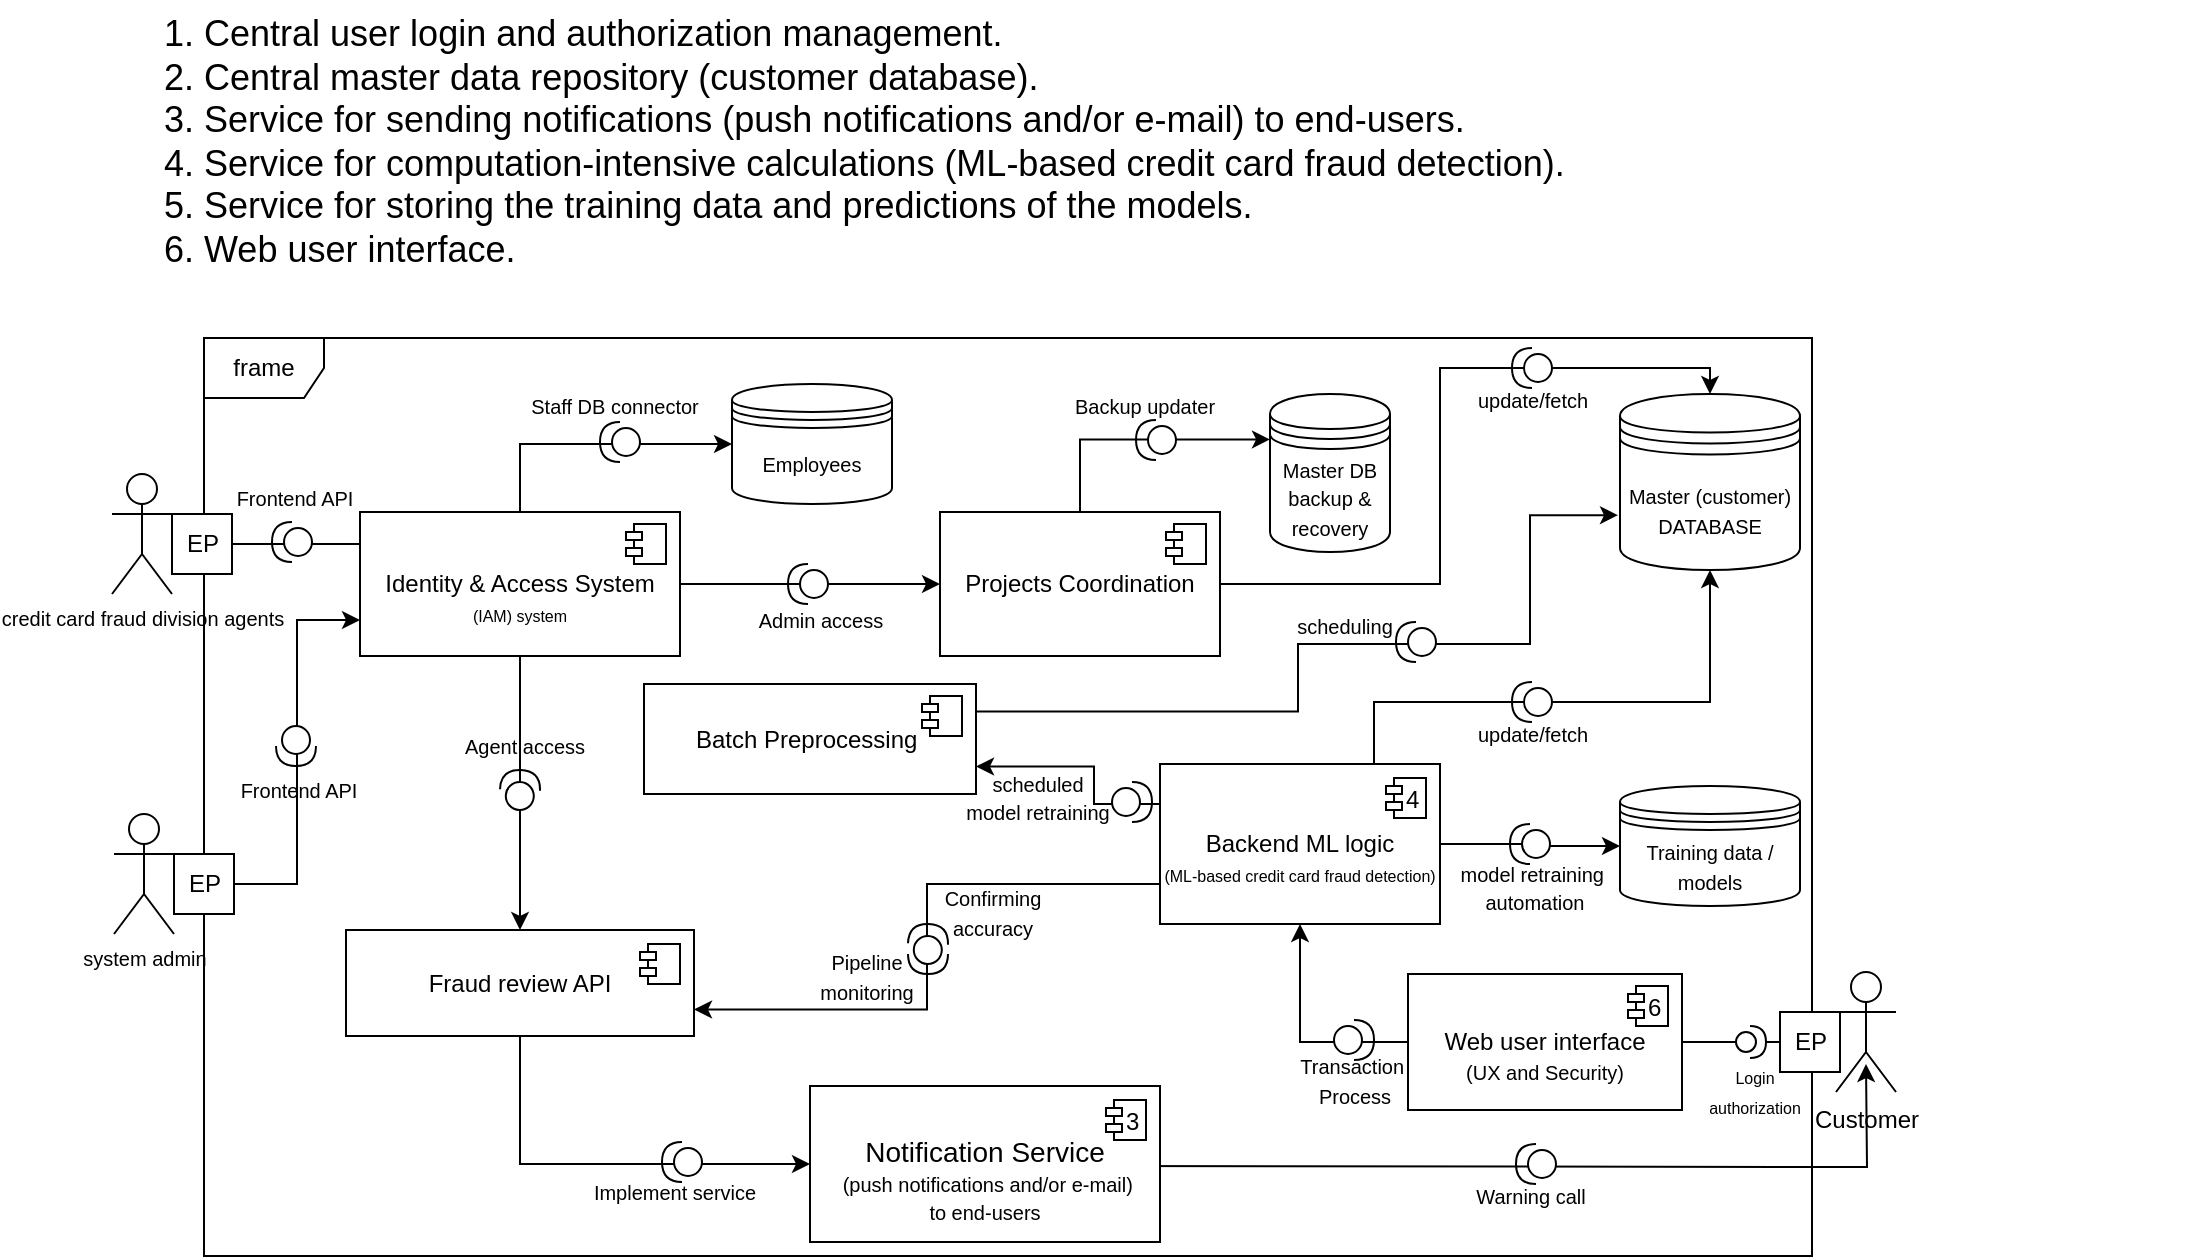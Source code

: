 <mxfile version="26.1.1">
  <diagram name="Page-1" id="Y1ZIsI3cRYYdyz1xf9G5">
    <mxGraphModel dx="897" dy="846" grid="0" gridSize="10" guides="1" tooltips="1" connect="1" arrows="1" fold="1" page="0" pageScale="1" pageWidth="1169" pageHeight="827" background="light-dark(#FFFFFF,#1A1A1A)" math="0" shadow="0">
      <root>
        <mxCell id="0" />
        <mxCell id="1" parent="0" />
        <mxCell id="VDTbSuDfrLie9FOIhOC3-1" value="&lt;p style=&quot;margin: 0px; font-variant-numeric: normal; font-variant-east-asian: normal; font-variant-alternates: normal; font-size-adjust: none; font-kerning: auto; font-optical-sizing: auto; font-feature-settings: normal; font-variation-settings: normal; font-variant-position: normal; font-variant-emoji: normal; font-stretch: normal; font-size: 10px; line-height: normal; text-align: start; text-wrap-mode: wrap;&quot; class=&quot;p1&quot;&gt;&lt;font style=&quot;color: light-dark(rgb(0, 0, 0), rgb(255, 255, 255));&quot;&gt;system admin&lt;/font&gt;&lt;/p&gt;" style="shape=umlActor;verticalLabelPosition=bottom;verticalAlign=top;html=1;outlineConnect=0;" parent="1" vertex="1">
          <mxGeometry x="187" y="245" width="30" height="60" as="geometry" />
        </mxCell>
        <mxCell id="VDTbSuDfrLie9FOIhOC3-10" value="&lt;font style=&quot;font-size: 18px;&quot;&gt;1. Central user login and authorization management.&lt;br&gt;2. Central master data repository (customer database).&lt;br&gt;3. Service for sending notifications (push notifications and/or e-mail) to end-users.&lt;br&gt;4. Service for computation-intensive calculations (ML-based credit card fraud detection).&lt;br&gt;5. Service for storing the training data and predictions of the models.&lt;br&gt;6. Web user interface.&lt;/font&gt;" style="text;whiteSpace=wrap;html=1;" parent="1" vertex="1">
          <mxGeometry x="210" y="-162" width="1020" height="110" as="geometry" />
        </mxCell>
        <mxCell id="VDTbSuDfrLie9FOIhOC3-19" value="frame" style="shape=umlFrame;whiteSpace=wrap;html=1;pointerEvents=0;" parent="1" vertex="1">
          <mxGeometry x="232" y="7" width="804" height="459" as="geometry" />
        </mxCell>
        <mxCell id="VDTbSuDfrLie9FOIhOC3-21" value="" style="endArrow=none;html=1;rounded=0;align=center;verticalAlign=top;endFill=0;labelBackgroundColor=none;endSize=2;" parent="1" edge="1">
          <mxGeometry relative="1" as="geometry">
            <Array as="points" />
            <mxPoint x="220" y="110" as="sourcePoint" />
            <mxPoint x="330" y="110" as="targetPoint" />
          </mxGeometry>
        </mxCell>
        <mxCell id="wgYkP6aBfoAraLJDTdBe-10" style="edgeStyle=orthogonalEdgeStyle;rounded=0;orthogonalLoop=1;jettySize=auto;html=1;entryX=0;entryY=0.75;entryDx=0;entryDy=0;" edge="1" parent="1" source="VDTbSuDfrLie9FOIhOC3-23" target="VDTbSuDfrLie9FOIhOC3-30">
          <mxGeometry relative="1" as="geometry" />
        </mxCell>
        <mxCell id="VDTbSuDfrLie9FOIhOC3-23" value="EP" style="html=1;rounded=0;" parent="1" vertex="1">
          <mxGeometry x="217" y="265" width="30" height="30" as="geometry" />
        </mxCell>
        <mxCell id="VDTbSuDfrLie9FOIhOC3-28" value="&lt;p style=&quot;margin: 0px; font-variant-numeric: normal; font-variant-east-asian: normal; font-variant-alternates: normal; font-size-adjust: none; font-kerning: auto; font-optical-sizing: auto; font-feature-settings: normal; font-variation-settings: normal; font-variant-position: normal; font-variant-emoji: normal; font-stretch: normal; font-size: 10px; line-height: normal; text-align: start; text-wrap-mode: wrap;&quot; class=&quot;p1&quot;&gt;&lt;font style=&quot;color: light-dark(rgb(0, 0, 0), rgb(255, 255, 255));&quot;&gt;credit card fraud division agents&lt;/font&gt;&lt;/p&gt;" style="shape=umlActor;verticalLabelPosition=bottom;verticalAlign=top;html=1;outlineConnect=0;" parent="1" vertex="1">
          <mxGeometry x="186" y="75" width="30" height="60" as="geometry" />
        </mxCell>
        <mxCell id="wgYkP6aBfoAraLJDTdBe-21" style="edgeStyle=orthogonalEdgeStyle;rounded=0;orthogonalLoop=1;jettySize=auto;html=1;entryX=0;entryY=0.5;entryDx=0;entryDy=0;exitX=0.5;exitY=0;exitDx=0;exitDy=0;" edge="1" parent="1" source="VDTbSuDfrLie9FOIhOC3-30" target="VDTbSuDfrLie9FOIhOC3-39">
          <mxGeometry relative="1" as="geometry" />
        </mxCell>
        <mxCell id="wgYkP6aBfoAraLJDTdBe-25" style="edgeStyle=orthogonalEdgeStyle;rounded=0;orthogonalLoop=1;jettySize=auto;html=1;entryX=0;entryY=0.5;entryDx=0;entryDy=0;" edge="1" parent="1" source="VDTbSuDfrLie9FOIhOC3-30" target="wgYkP6aBfoAraLJDTdBe-23">
          <mxGeometry relative="1" as="geometry" />
        </mxCell>
        <mxCell id="wgYkP6aBfoAraLJDTdBe-38" style="edgeStyle=orthogonalEdgeStyle;rounded=0;orthogonalLoop=1;jettySize=auto;html=1;" edge="1" parent="1" source="VDTbSuDfrLie9FOIhOC3-30" target="VDTbSuDfrLie9FOIhOC3-37">
          <mxGeometry relative="1" as="geometry" />
        </mxCell>
        <mxCell id="VDTbSuDfrLie9FOIhOC3-30" value="&lt;div&gt;&lt;font style=&quot;font-size: 12px;&quot;&gt;&lt;br&gt;&lt;/font&gt;&lt;/div&gt;&lt;font style=&quot;font-size: 12px;&quot;&gt;Identity &amp;amp; Access System&lt;br&gt;&lt;/font&gt;&lt;span style=&quot;font-size: 8px; background-color: transparent; color: light-dark(rgb(0, 0, 0), rgb(255, 255, 255));&quot;&gt;(IAM) system&lt;/span&gt;" style="html=1;dropTarget=0;whiteSpace=wrap;" parent="1" vertex="1">
          <mxGeometry x="310" y="94" width="160" height="72" as="geometry" />
        </mxCell>
        <mxCell id="VDTbSuDfrLie9FOIhOC3-31" value="" style="shape=module;jettyWidth=8;jettyHeight=4;" parent="VDTbSuDfrLie9FOIhOC3-30" vertex="1">
          <mxGeometry x="1" width="20" height="20" relative="1" as="geometry">
            <mxPoint x="-27" y="6" as="offset" />
          </mxGeometry>
        </mxCell>
        <mxCell id="wgYkP6aBfoAraLJDTdBe-110" style="edgeStyle=orthogonalEdgeStyle;rounded=0;orthogonalLoop=1;jettySize=auto;html=1;entryX=0;entryY=0.5;entryDx=0;entryDy=0;" edge="1" parent="1" source="VDTbSuDfrLie9FOIhOC3-37" target="VDTbSuDfrLie9FOIhOC3-94">
          <mxGeometry relative="1" as="geometry">
            <Array as="points">
              <mxPoint x="390" y="420" />
            </Array>
          </mxGeometry>
        </mxCell>
        <mxCell id="VDTbSuDfrLie9FOIhOC3-37" value="Fraud review API" style="html=1;dropTarget=0;whiteSpace=wrap;" parent="1" vertex="1">
          <mxGeometry x="303" y="303" width="174" height="53" as="geometry" />
        </mxCell>
        <mxCell id="VDTbSuDfrLie9FOIhOC3-38" value="" style="shape=module;jettyWidth=8;jettyHeight=4;" parent="VDTbSuDfrLie9FOIhOC3-37" vertex="1">
          <mxGeometry x="1" width="20" height="20" relative="1" as="geometry">
            <mxPoint x="-27" y="7" as="offset" />
          </mxGeometry>
        </mxCell>
        <mxCell id="VDTbSuDfrLie9FOIhOC3-39" value="&lt;font style=&quot;font-size: 10px;&quot;&gt;Employees&lt;/font&gt;" style="shape=datastore;whiteSpace=wrap;html=1;" parent="1" vertex="1">
          <mxGeometry x="496" y="30" width="80" height="60" as="geometry" />
        </mxCell>
        <mxCell id="VDTbSuDfrLie9FOIhOC3-57" value="" style="shape=providedRequiredInterface;html=1;verticalLabelPosition=bottom;direction=south;rotation=90;" parent="1" vertex="1">
          <mxGeometry x="266" y="99" width="20" height="20" as="geometry" />
        </mxCell>
        <mxCell id="VDTbSuDfrLie9FOIhOC3-58" value="" style="shape=providedRequiredInterface;html=1;verticalLabelPosition=bottom;rotation=90;" parent="1" vertex="1">
          <mxGeometry x="268" y="201" width="20" height="20" as="geometry" />
        </mxCell>
        <mxCell id="VDTbSuDfrLie9FOIhOC3-63" value="" style="shape=providedRequiredInterface;html=1;verticalLabelPosition=bottom;rotation=-180;" parent="1" vertex="1">
          <mxGeometry x="430" y="49" width="20" height="20" as="geometry" />
        </mxCell>
        <mxCell id="wgYkP6aBfoAraLJDTdBe-85" style="edgeStyle=orthogonalEdgeStyle;rounded=0;orthogonalLoop=1;jettySize=auto;html=1;entryX=0.5;entryY=1;entryDx=0;entryDy=0;exitX=0.75;exitY=0;exitDx=0;exitDy=0;" edge="1" parent="1" source="VDTbSuDfrLie9FOIhOC3-77" target="VDTbSuDfrLie9FOIhOC3-85">
          <mxGeometry relative="1" as="geometry">
            <Array as="points">
              <mxPoint x="817" y="220" />
              <mxPoint x="817" y="189" />
              <mxPoint x="985" y="189" />
            </Array>
          </mxGeometry>
        </mxCell>
        <mxCell id="wgYkP6aBfoAraLJDTdBe-105" style="edgeStyle=orthogonalEdgeStyle;rounded=0;orthogonalLoop=1;jettySize=auto;html=1;entryX=1;entryY=0.75;entryDx=0;entryDy=0;exitX=0;exitY=0.75;exitDx=0;exitDy=0;" edge="1" parent="1" source="VDTbSuDfrLie9FOIhOC3-77" target="VDTbSuDfrLie9FOIhOC3-37">
          <mxGeometry relative="1" as="geometry" />
        </mxCell>
        <mxCell id="wgYkP6aBfoAraLJDTdBe-111" style="edgeStyle=orthogonalEdgeStyle;rounded=0;orthogonalLoop=1;jettySize=auto;html=1;entryX=1;entryY=0.75;entryDx=0;entryDy=0;exitX=0;exitY=0.25;exitDx=0;exitDy=0;" edge="1" parent="1" source="VDTbSuDfrLie9FOIhOC3-77" target="wgYkP6aBfoAraLJDTdBe-31">
          <mxGeometry relative="1" as="geometry">
            <Array as="points">
              <mxPoint x="677" y="240" />
              <mxPoint x="677" y="221" />
            </Array>
          </mxGeometry>
        </mxCell>
        <mxCell id="VDTbSuDfrLie9FOIhOC3-77" value="&lt;div&gt;&lt;br&gt;&lt;/div&gt;Backend ML logic&lt;div&gt;&lt;span style=&quot;text-align: left;&quot;&gt;&lt;font style=&quot;font-size: 8px;&quot;&gt;(ML-based credit card fraud detection)&lt;/font&gt;&lt;/span&gt;&lt;/div&gt;" style="html=1;dropTarget=0;whiteSpace=wrap;" parent="1" vertex="1">
          <mxGeometry x="710" y="220" width="140" height="80" as="geometry" />
        </mxCell>
        <mxCell id="VDTbSuDfrLie9FOIhOC3-78" value="  4" style="shape=module;jettyWidth=8;jettyHeight=4;" parent="VDTbSuDfrLie9FOIhOC3-77" vertex="1">
          <mxGeometry x="1" width="20" height="20" relative="1" as="geometry">
            <mxPoint x="-27" y="7" as="offset" />
          </mxGeometry>
        </mxCell>
        <mxCell id="VDTbSuDfrLie9FOIhOC3-80" value="&lt;span style=&quot;font-size: 10px;&quot;&gt;Training data / models&lt;/span&gt;" style="shape=datastore;whiteSpace=wrap;html=1;" parent="1" vertex="1">
          <mxGeometry x="940" y="231" width="90" height="60" as="geometry" />
        </mxCell>
        <mxCell id="VDTbSuDfrLie9FOIhOC3-85" value="&lt;font style=&quot;font-size: 10px;&quot;&gt;Master (customer)&lt;/font&gt;&lt;div&gt;&lt;font style=&quot;font-size: 10px;&quot;&gt;DATABASE&lt;/font&gt;&lt;/div&gt;" style="shape=datastore;whiteSpace=wrap;html=1;" parent="1" vertex="1">
          <mxGeometry x="940" y="35" width="90" height="88" as="geometry" />
        </mxCell>
        <mxCell id="VDTbSuDfrLie9FOIhOC3-97" value="Customer" style="shape=umlActor;verticalLabelPosition=bottom;verticalAlign=top;html=1;" parent="1" vertex="1">
          <mxGeometry x="1048" y="324" width="30" height="60" as="geometry" />
        </mxCell>
        <mxCell id="VDTbSuDfrLie9FOIhOC3-98" value="EP" style="html=1;rounded=0;" parent="1" vertex="1">
          <mxGeometry x="1020" y="344" width="30" height="30" as="geometry" />
        </mxCell>
        <mxCell id="P7DLpl95wBDP0d_DV1Da-10" value="" style="shape=providedRequiredInterface;html=1;verticalLabelPosition=bottom;rotation=-180;" parent="1" vertex="1">
          <mxGeometry x="461" y="409" width="20" height="20" as="geometry" />
        </mxCell>
        <mxCell id="wgYkP6aBfoAraLJDTdBe-1" style="edgeStyle=orthogonalEdgeStyle;rounded=0;orthogonalLoop=1;jettySize=auto;html=1;entryX=0;entryY=0.5;entryDx=0;entryDy=0;exitX=1;exitY=0.5;exitDx=0;exitDy=0;" edge="1" parent="1" source="VDTbSuDfrLie9FOIhOC3-77" target="VDTbSuDfrLie9FOIhOC3-80">
          <mxGeometry relative="1" as="geometry">
            <mxPoint x="834" y="260" as="sourcePoint" />
            <mxPoint x="929.1" y="260.16" as="targetPoint" />
          </mxGeometry>
        </mxCell>
        <mxCell id="VDTbSuDfrLie9FOIhOC3-105" value="" style="shape=providedRequiredInterface;html=1;verticalLabelPosition=bottom;rotation=-180;" parent="1" vertex="1">
          <mxGeometry x="885" y="250" width="20" height="20" as="geometry" />
        </mxCell>
        <mxCell id="VDTbSuDfrLie9FOIhOC3-12" value="" style="shape=providedRequiredInterface;html=1;verticalLabelPosition=bottom;rotation=-88;" parent="1" vertex="1">
          <mxGeometry x="380" y="223" width="20" height="20" as="geometry" />
        </mxCell>
        <mxCell id="wgYkP6aBfoAraLJDTdBe-8" value="" style="group;movable=1;resizable=1;rotatable=1;deletable=1;editable=1;locked=0;connectable=1;" vertex="1" connectable="0" parent="1">
          <mxGeometry x="583.657" y="299.657" width="20.686" height="25.343" as="geometry" />
        </mxCell>
        <mxCell id="P7DLpl95wBDP0d_DV1Da-12" value="" style="shape=requiredInterface;html=1;verticalLabelPosition=bottom;rotation=90;" parent="wgYkP6aBfoAraLJDTdBe-8" vertex="1">
          <mxGeometry x="5.343" y="10.343" width="10" height="20" as="geometry" />
        </mxCell>
        <mxCell id="wgYkP6aBfoAraLJDTdBe-6" value="" style="shape=providedRequiredInterface;html=1;verticalLabelPosition=bottom;rotation=-88;" vertex="1" parent="wgYkP6aBfoAraLJDTdBe-8">
          <mxGeometry x="0.343" y="0.343" width="20" height="20" as="geometry" />
        </mxCell>
        <mxCell id="wgYkP6aBfoAraLJDTdBe-12" value="&lt;font style=&quot;font-size: 10px;&quot;&gt;Frontend API&lt;/font&gt;" style="text;html=1;align=center;verticalAlign=middle;resizable=0;points=[];autosize=1;strokeColor=none;fillColor=none;" vertex="1" parent="1">
          <mxGeometry x="241" y="220" width="76" height="26" as="geometry" />
        </mxCell>
        <mxCell id="wgYkP6aBfoAraLJDTdBe-13" value="&lt;font style=&quot;font-size: 10px;&quot;&gt;Frontend API&lt;/font&gt;" style="text;html=1;align=center;verticalAlign=middle;resizable=0;points=[];autosize=1;strokeColor=none;fillColor=none;" vertex="1" parent="1">
          <mxGeometry x="239" y="74" width="76" height="26" as="geometry" />
        </mxCell>
        <mxCell id="wgYkP6aBfoAraLJDTdBe-14" value="&lt;font style=&quot;font-size: 10px;&quot;&gt;Staff DB connector&lt;/font&gt;" style="text;html=1;align=center;verticalAlign=middle;resizable=0;points=[];autosize=1;strokeColor=none;fillColor=none;" vertex="1" parent="1">
          <mxGeometry x="386" y="28" width="102" height="26" as="geometry" />
        </mxCell>
        <mxCell id="wgYkP6aBfoAraLJDTdBe-20" value="&lt;font style=&quot;font-size: 10px;&quot;&gt;Backup updater&lt;/font&gt;" style="text;html=1;align=center;verticalAlign=middle;resizable=0;points=[];autosize=1;strokeColor=none;fillColor=none;" vertex="1" parent="1">
          <mxGeometry x="658" y="28" width="88" height="26" as="geometry" />
        </mxCell>
        <mxCell id="wgYkP6aBfoAraLJDTdBe-28" style="edgeStyle=orthogonalEdgeStyle;rounded=0;orthogonalLoop=1;jettySize=auto;html=1;entryX=0.5;entryY=0;entryDx=0;entryDy=0;" edge="1" parent="1" source="wgYkP6aBfoAraLJDTdBe-23" target="VDTbSuDfrLie9FOIhOC3-85">
          <mxGeometry relative="1" as="geometry">
            <Array as="points">
              <mxPoint x="850" y="130" />
              <mxPoint x="850" y="22" />
              <mxPoint x="985" y="22" />
            </Array>
          </mxGeometry>
        </mxCell>
        <mxCell id="wgYkP6aBfoAraLJDTdBe-109" style="edgeStyle=orthogonalEdgeStyle;rounded=0;orthogonalLoop=1;jettySize=auto;html=1;entryX=0;entryY=0.3;entryDx=0;entryDy=0;exitX=0.5;exitY=0;exitDx=0;exitDy=0;" edge="1" parent="1" source="wgYkP6aBfoAraLJDTdBe-23">
          <mxGeometry relative="1" as="geometry">
            <mxPoint x="670.0" y="89" as="sourcePoint" />
            <mxPoint x="765.0" y="57.7" as="targetPoint" />
            <Array as="points">
              <mxPoint x="670" y="58" />
            </Array>
          </mxGeometry>
        </mxCell>
        <mxCell id="wgYkP6aBfoAraLJDTdBe-23" value="&lt;div&gt;&lt;font style=&quot;font-size: 12px;&quot;&gt;&lt;br&gt;&lt;/font&gt;&lt;/div&gt;&lt;div&gt;&lt;div&gt;Projects Coordination&lt;/div&gt;&lt;div&gt;&lt;br&gt;&lt;/div&gt;&lt;/div&gt;" style="html=1;dropTarget=0;whiteSpace=wrap;" vertex="1" parent="1">
          <mxGeometry x="600" y="94" width="140" height="72" as="geometry" />
        </mxCell>
        <mxCell id="wgYkP6aBfoAraLJDTdBe-24" value="" style="shape=module;jettyWidth=8;jettyHeight=4;" vertex="1" parent="wgYkP6aBfoAraLJDTdBe-23">
          <mxGeometry x="1" width="20" height="20" relative="1" as="geometry">
            <mxPoint x="-27" y="6" as="offset" />
          </mxGeometry>
        </mxCell>
        <mxCell id="wgYkP6aBfoAraLJDTdBe-26" value="" style="shape=providedRequiredInterface;html=1;verticalLabelPosition=bottom;rotation=-180;" vertex="1" parent="1">
          <mxGeometry x="524" y="120" width="20" height="20" as="geometry" />
        </mxCell>
        <mxCell id="wgYkP6aBfoAraLJDTdBe-27" value="&lt;font style=&quot;font-size: 10px;&quot;&gt;Admin access&lt;/font&gt;" style="text;html=1;align=center;verticalAlign=middle;resizable=0;points=[];autosize=1;strokeColor=none;fillColor=none;" vertex="1" parent="1">
          <mxGeometry x="500" y="134.5" width="80" height="26" as="geometry" />
        </mxCell>
        <mxCell id="wgYkP6aBfoAraLJDTdBe-29" value="&lt;font style=&quot;font-size: 10px;&quot;&gt;Master DB&lt;/font&gt;&lt;div&gt;&lt;span style=&quot;font-size: 10px;&quot;&gt;backup &amp;amp;&lt;br&gt;recovery&lt;/span&gt;&lt;/div&gt;" style="shape=datastore;whiteSpace=wrap;html=1;" vertex="1" parent="1">
          <mxGeometry x="765" y="35" width="60" height="79" as="geometry" />
        </mxCell>
        <mxCell id="wgYkP6aBfoAraLJDTdBe-98" style="edgeStyle=orthogonalEdgeStyle;rounded=0;orthogonalLoop=1;jettySize=auto;html=1;entryX=0;entryY=0.7;entryDx=0;entryDy=0;exitX=1;exitY=0.25;exitDx=0;exitDy=0;" edge="1" parent="1" source="wgYkP6aBfoAraLJDTdBe-31">
          <mxGeometry relative="1" as="geometry">
            <mxPoint x="619" y="201.25" as="sourcePoint" />
            <mxPoint x="939.0" y="95.6" as="targetPoint" />
            <Array as="points">
              <mxPoint x="779" y="194" />
              <mxPoint x="779" y="160" />
              <mxPoint x="895" y="160" />
              <mxPoint x="895" y="96" />
            </Array>
          </mxGeometry>
        </mxCell>
        <mxCell id="wgYkP6aBfoAraLJDTdBe-31" value="Batch Preprocessing&amp;nbsp;" style="html=1;dropTarget=0;whiteSpace=wrap;" vertex="1" parent="1">
          <mxGeometry x="452" y="180" width="166" height="55" as="geometry" />
        </mxCell>
        <mxCell id="wgYkP6aBfoAraLJDTdBe-32" value="" style="shape=module;jettyWidth=8;jettyHeight=4;" vertex="1" parent="wgYkP6aBfoAraLJDTdBe-31">
          <mxGeometry x="1" width="20" height="20" relative="1" as="geometry">
            <mxPoint x="-27" y="6" as="offset" />
          </mxGeometry>
        </mxCell>
        <mxCell id="wgYkP6aBfoAraLJDTdBe-35" value="" style="shape=providedRequiredInterface;html=1;verticalLabelPosition=bottom;rotation=-180;" vertex="1" parent="1">
          <mxGeometry x="886" y="12" width="20" height="20" as="geometry" />
        </mxCell>
        <mxCell id="wgYkP6aBfoAraLJDTdBe-36" value="" style="shape=providedRequiredInterface;html=1;verticalLabelPosition=bottom;rotation=-180;" vertex="1" parent="1">
          <mxGeometry x="698" y="48" width="20" height="20" as="geometry" />
        </mxCell>
        <mxCell id="wgYkP6aBfoAraLJDTdBe-42" value="" style="shape=providedRequiredInterface;html=1;verticalLabelPosition=bottom;rotation=0;" vertex="1" parent="1">
          <mxGeometry x="686" y="229" width="20" height="20" as="geometry" />
        </mxCell>
        <mxCell id="wgYkP6aBfoAraLJDTdBe-43" value="&lt;font style=&quot;font-size: 10px;&quot;&gt;Confirming&lt;/font&gt;&lt;div&gt;&lt;font style=&quot;font-size: 10px;&quot;&gt;accuracy&lt;/font&gt;&lt;/div&gt;" style="text;html=1;align=center;verticalAlign=middle;resizable=0;points=[];autosize=1;strokeColor=none;fillColor=none;" vertex="1" parent="1">
          <mxGeometry x="588" y="273.5" width="76" height="41" as="geometry" />
        </mxCell>
        <mxCell id="wgYkP6aBfoAraLJDTdBe-46" value="&lt;div style=&quot;text-align: center;&quot;&gt;&lt;font style=&quot;background-color: transparent; color: light-dark(rgb(0, 0, 0), rgb(255, 255, 255)); font-size: 10px;&quot;&gt;scheduled model&amp;nbsp;&lt;/font&gt;&lt;span style=&quot;background-color: transparent; color: light-dark(rgb(0, 0, 0), rgb(255, 255, 255)); font-size: 10px; text-align: center;&quot;&gt;retraining&lt;/span&gt;&lt;/div&gt;" style="text;whiteSpace=wrap;html=1;" vertex="1" parent="1">
          <mxGeometry x="605" y="216" width="86" height="36" as="geometry" />
        </mxCell>
        <mxCell id="wgYkP6aBfoAraLJDTdBe-51" value="&lt;font style=&quot;font-size: 10px;&quot;&gt;Pipeline&lt;/font&gt;&lt;div&gt;&lt;font style=&quot;font-size: 10px;&quot;&gt;monitoring&lt;/font&gt;&lt;/div&gt;" style="text;html=1;align=center;verticalAlign=middle;resizable=0;points=[];autosize=1;strokeColor=none;fillColor=none;" vertex="1" parent="1">
          <mxGeometry x="526" y="305.5" width="74" height="41" as="geometry" />
        </mxCell>
        <mxCell id="VDTbSuDfrLie9FOIhOC3-112" style="edgeStyle=orthogonalEdgeStyle;rounded=0;orthogonalLoop=1;jettySize=auto;html=1;exitX=1;exitY=0.5;exitDx=0;exitDy=0;" parent="1" edge="1">
          <mxGeometry relative="1" as="geometry">
            <mxPoint x="1063" y="370" as="targetPoint" />
            <mxPoint x="680" y="421" as="sourcePoint" />
          </mxGeometry>
        </mxCell>
        <mxCell id="VDTbSuDfrLie9FOIhOC3-92" value="" style="shape=providedRequiredInterface;html=1;verticalLabelPosition=bottom;rotation=-180;" parent="1" vertex="1">
          <mxGeometry x="888" y="410" width="20" height="20" as="geometry" />
        </mxCell>
        <mxCell id="wgYkP6aBfoAraLJDTdBe-53" value="&lt;font style=&quot;font-size: 10px;&quot;&gt;Warning call&lt;/font&gt;" style="text;html=1;align=center;verticalAlign=middle;resizable=0;points=[];autosize=1;strokeColor=none;fillColor=none;" vertex="1" parent="1">
          <mxGeometry x="858" y="422.5" width="73" height="26" as="geometry" />
        </mxCell>
        <mxCell id="wgYkP6aBfoAraLJDTdBe-54" value="&lt;font style=&quot;font-size: 10px;&quot;&gt;model retraining&amp;nbsp;&lt;/font&gt;&lt;div&gt;&lt;font style=&quot;font-size: 10px;&quot;&gt;automation&lt;/font&gt;&lt;/div&gt;" style="text;whiteSpace=wrap;html=1;align=center;" vertex="1" parent="1">
          <mxGeometry x="845" y="261.26" width="105.15" height="21.39" as="geometry" />
        </mxCell>
        <mxCell id="wgYkP6aBfoAraLJDTdBe-67" style="edgeStyle=orthogonalEdgeStyle;rounded=0;orthogonalLoop=1;jettySize=auto;html=1;" edge="1" parent="1" source="wgYkP6aBfoAraLJDTdBe-57" target="VDTbSuDfrLie9FOIhOC3-77">
          <mxGeometry relative="1" as="geometry">
            <Array as="points">
              <mxPoint x="780" y="359" />
            </Array>
          </mxGeometry>
        </mxCell>
        <mxCell id="wgYkP6aBfoAraLJDTdBe-57" value="&lt;div&gt;&lt;br&gt;&lt;/div&gt;Web user interface&lt;div&gt;&lt;font style=&quot;font-size: 10px;&quot;&gt;(UX and Security)&lt;/font&gt;&lt;/div&gt;" style="html=1;dropTarget=0;whiteSpace=wrap;" vertex="1" parent="1">
          <mxGeometry x="834" y="325" width="137" height="68" as="geometry" />
        </mxCell>
        <mxCell id="wgYkP6aBfoAraLJDTdBe-58" value="  6" style="shape=module;jettyWidth=8;jettyHeight=4;" vertex="1" parent="wgYkP6aBfoAraLJDTdBe-57">
          <mxGeometry x="1" width="20" height="20" relative="1" as="geometry">
            <mxPoint x="-27" y="6" as="offset" />
          </mxGeometry>
        </mxCell>
        <mxCell id="wgYkP6aBfoAraLJDTdBe-63" value="" style="rounded=0;orthogonalLoop=1;jettySize=auto;html=1;endArrow=halfCircle;endFill=0;endSize=6;strokeWidth=1;sketch=0;exitX=0;exitY=0.5;exitDx=0;exitDy=0;" edge="1" parent="1" source="VDTbSuDfrLie9FOIhOC3-98">
          <mxGeometry relative="1" as="geometry">
            <mxPoint x="1032" y="359" as="sourcePoint" />
            <mxPoint x="1005" y="359" as="targetPoint" />
          </mxGeometry>
        </mxCell>
        <mxCell id="wgYkP6aBfoAraLJDTdBe-64" value="" style="rounded=0;orthogonalLoop=1;jettySize=auto;html=1;endArrow=oval;endFill=0;sketch=0;sourcePerimeterSpacing=0;targetPerimeterSpacing=0;endSize=10;exitX=1;exitY=0.5;exitDx=0;exitDy=0;" edge="1" target="wgYkP6aBfoAraLJDTdBe-65" parent="1" source="wgYkP6aBfoAraLJDTdBe-57">
          <mxGeometry relative="1" as="geometry">
            <mxPoint x="790" y="416" as="sourcePoint" />
          </mxGeometry>
        </mxCell>
        <mxCell id="wgYkP6aBfoAraLJDTdBe-65" value="" style="ellipse;whiteSpace=wrap;html=1;align=center;aspect=fixed;fillColor=none;strokeColor=none;resizable=0;perimeter=centerPerimeter;rotatable=0;allowArrows=0;points=[];outlineConnect=1;" vertex="1" parent="1">
          <mxGeometry x="998" y="354" width="10" height="10" as="geometry" />
        </mxCell>
        <mxCell id="VDTbSuDfrLie9FOIhOC3-107" value="&lt;font style=&quot;font-size: 10px;&quot;&gt;Transaction&amp;nbsp;&lt;/font&gt;&lt;div&gt;&lt;font style=&quot;font-size: 10px;&quot;&gt;Process&lt;/font&gt;&lt;/div&gt;" style="shape=providedRequiredInterface;html=1;verticalLabelPosition=bottom;" parent="1" vertex="1">
          <mxGeometry x="797" y="348" width="20" height="20" as="geometry" />
        </mxCell>
        <mxCell id="wgYkP6aBfoAraLJDTdBe-72" value="" style="ellipse;whiteSpace=wrap;html=1;align=center;aspect=fixed;fillColor=none;strokeColor=none;resizable=0;perimeter=centerPerimeter;rotatable=0;allowArrows=0;points=[];outlineConnect=1;" vertex="1" parent="1">
          <mxGeometry x="636" y="254" width="10" height="10" as="geometry" />
        </mxCell>
        <mxCell id="wgYkP6aBfoAraLJDTdBe-82" value="&lt;span style=&quot;font-size: 8px; text-wrap-mode: wrap;&quot;&gt;Login &lt;br&gt;authorization&lt;/span&gt;" style="text;html=1;align=center;verticalAlign=middle;resizable=0;points=[];autosize=1;strokeColor=none;fillColor=none;" vertex="1" parent="1">
          <mxGeometry x="975" y="362" width="64" height="41" as="geometry" />
        </mxCell>
        <mxCell id="wgYkP6aBfoAraLJDTdBe-86" value="" style="shape=providedRequiredInterface;html=1;verticalLabelPosition=bottom;rotation=-180;" vertex="1" parent="1">
          <mxGeometry x="886" y="179" width="20" height="20" as="geometry" />
        </mxCell>
        <mxCell id="wgYkP6aBfoAraLJDTdBe-87" value="&lt;font style=&quot;font-size: 10px;&quot;&gt;update/fetch&lt;/font&gt;" style="text;html=1;align=center;verticalAlign=middle;resizable=0;points=[];autosize=1;strokeColor=none;fillColor=none;" vertex="1" parent="1">
          <mxGeometry x="859" y="191.5" width="73" height="26" as="geometry" />
        </mxCell>
        <mxCell id="wgYkP6aBfoAraLJDTdBe-89" value="&lt;font style=&quot;font-size: 10px;&quot;&gt;Agent access&lt;/font&gt;" style="text;html=1;align=center;verticalAlign=middle;resizable=0;points=[];autosize=1;strokeColor=none;fillColor=none;" vertex="1" parent="1">
          <mxGeometry x="347" y="197.5" width="90" height="26" as="geometry" />
        </mxCell>
        <mxCell id="wgYkP6aBfoAraLJDTdBe-94" value="&lt;font style=&quot;font-size: 10px;&quot;&gt;Implement service&lt;/font&gt;" style="text;html=1;align=center;verticalAlign=middle;resizable=0;points=[];autosize=1;strokeColor=none;fillColor=none;" vertex="1" parent="1">
          <mxGeometry x="417" y="420.5" width="99" height="26" as="geometry" />
        </mxCell>
        <mxCell id="wgYkP6aBfoAraLJDTdBe-97" value="" style="shape=providedRequiredInterface;html=1;verticalLabelPosition=bottom;rotation=-180;" vertex="1" parent="1">
          <mxGeometry x="828" y="149" width="20" height="20" as="geometry" />
        </mxCell>
        <mxCell id="VDTbSuDfrLie9FOIhOC3-20" value="EP" style="html=1;rounded=0;" parent="1" vertex="1">
          <mxGeometry x="216" y="95" width="30" height="30" as="geometry" />
        </mxCell>
        <mxCell id="wgYkP6aBfoAraLJDTdBe-107" value="&lt;font style=&quot;font-size: 10px;&quot;&gt;update/fetch&lt;/font&gt;" style="text;html=1;align=center;verticalAlign=middle;resizable=0;points=[];autosize=1;strokeColor=none;fillColor=none;" vertex="1" parent="1">
          <mxGeometry x="859" y="24.5" width="73" height="26" as="geometry" />
        </mxCell>
        <mxCell id="wgYkP6aBfoAraLJDTdBe-108" value="&lt;span style=&quot;font-size: 10px;&quot;&gt;scheduling&lt;/span&gt;" style="text;html=1;align=center;verticalAlign=middle;resizable=0;points=[];autosize=1;strokeColor=none;fillColor=none;" vertex="1" parent="1">
          <mxGeometry x="769" y="137.5" width="66" height="26" as="geometry" />
        </mxCell>
        <mxCell id="VDTbSuDfrLie9FOIhOC3-94" value="&lt;div&gt;&lt;span style=&quot;text-align: left;&quot;&gt;&lt;font style=&quot;&quot;&gt;&lt;font style=&quot;font-size: 14px;&quot;&gt;&lt;font style=&quot;&quot;&gt;&lt;br&gt;&lt;/font&gt;&lt;/font&gt;&lt;/font&gt;&lt;/span&gt;&lt;/div&gt;&lt;div&gt;&lt;span style=&quot;text-align: left;&quot;&gt;&lt;font style=&quot;&quot;&gt;&lt;font style=&quot;font-size: 14px;&quot;&gt;&lt;font style=&quot;&quot;&gt;Notification Service&lt;/font&gt;&lt;br&gt;&lt;/font&gt;&lt;span style=&quot;font-size: 10px;&quot;&gt;&amp;nbsp;(push notifications and/or e-mail) &lt;/span&gt;&lt;br&gt;&lt;span style=&quot;font-size: 10px;&quot;&gt;to end-users&lt;/span&gt;&lt;/font&gt;&lt;/span&gt;&lt;/div&gt;" style="html=1;dropTarget=0;whiteSpace=wrap;" parent="1" vertex="1">
          <mxGeometry x="535" y="381" width="175" height="78" as="geometry" />
        </mxCell>
        <mxCell id="VDTbSuDfrLie9FOIhOC3-95" value="  3" style="shape=module;jettyWidth=8;jettyHeight=4;" parent="VDTbSuDfrLie9FOIhOC3-94" vertex="1">
          <mxGeometry x="1" width="20" height="20" relative="1" as="geometry">
            <mxPoint x="-27" y="7" as="offset" />
          </mxGeometry>
        </mxCell>
      </root>
    </mxGraphModel>
  </diagram>
</mxfile>
